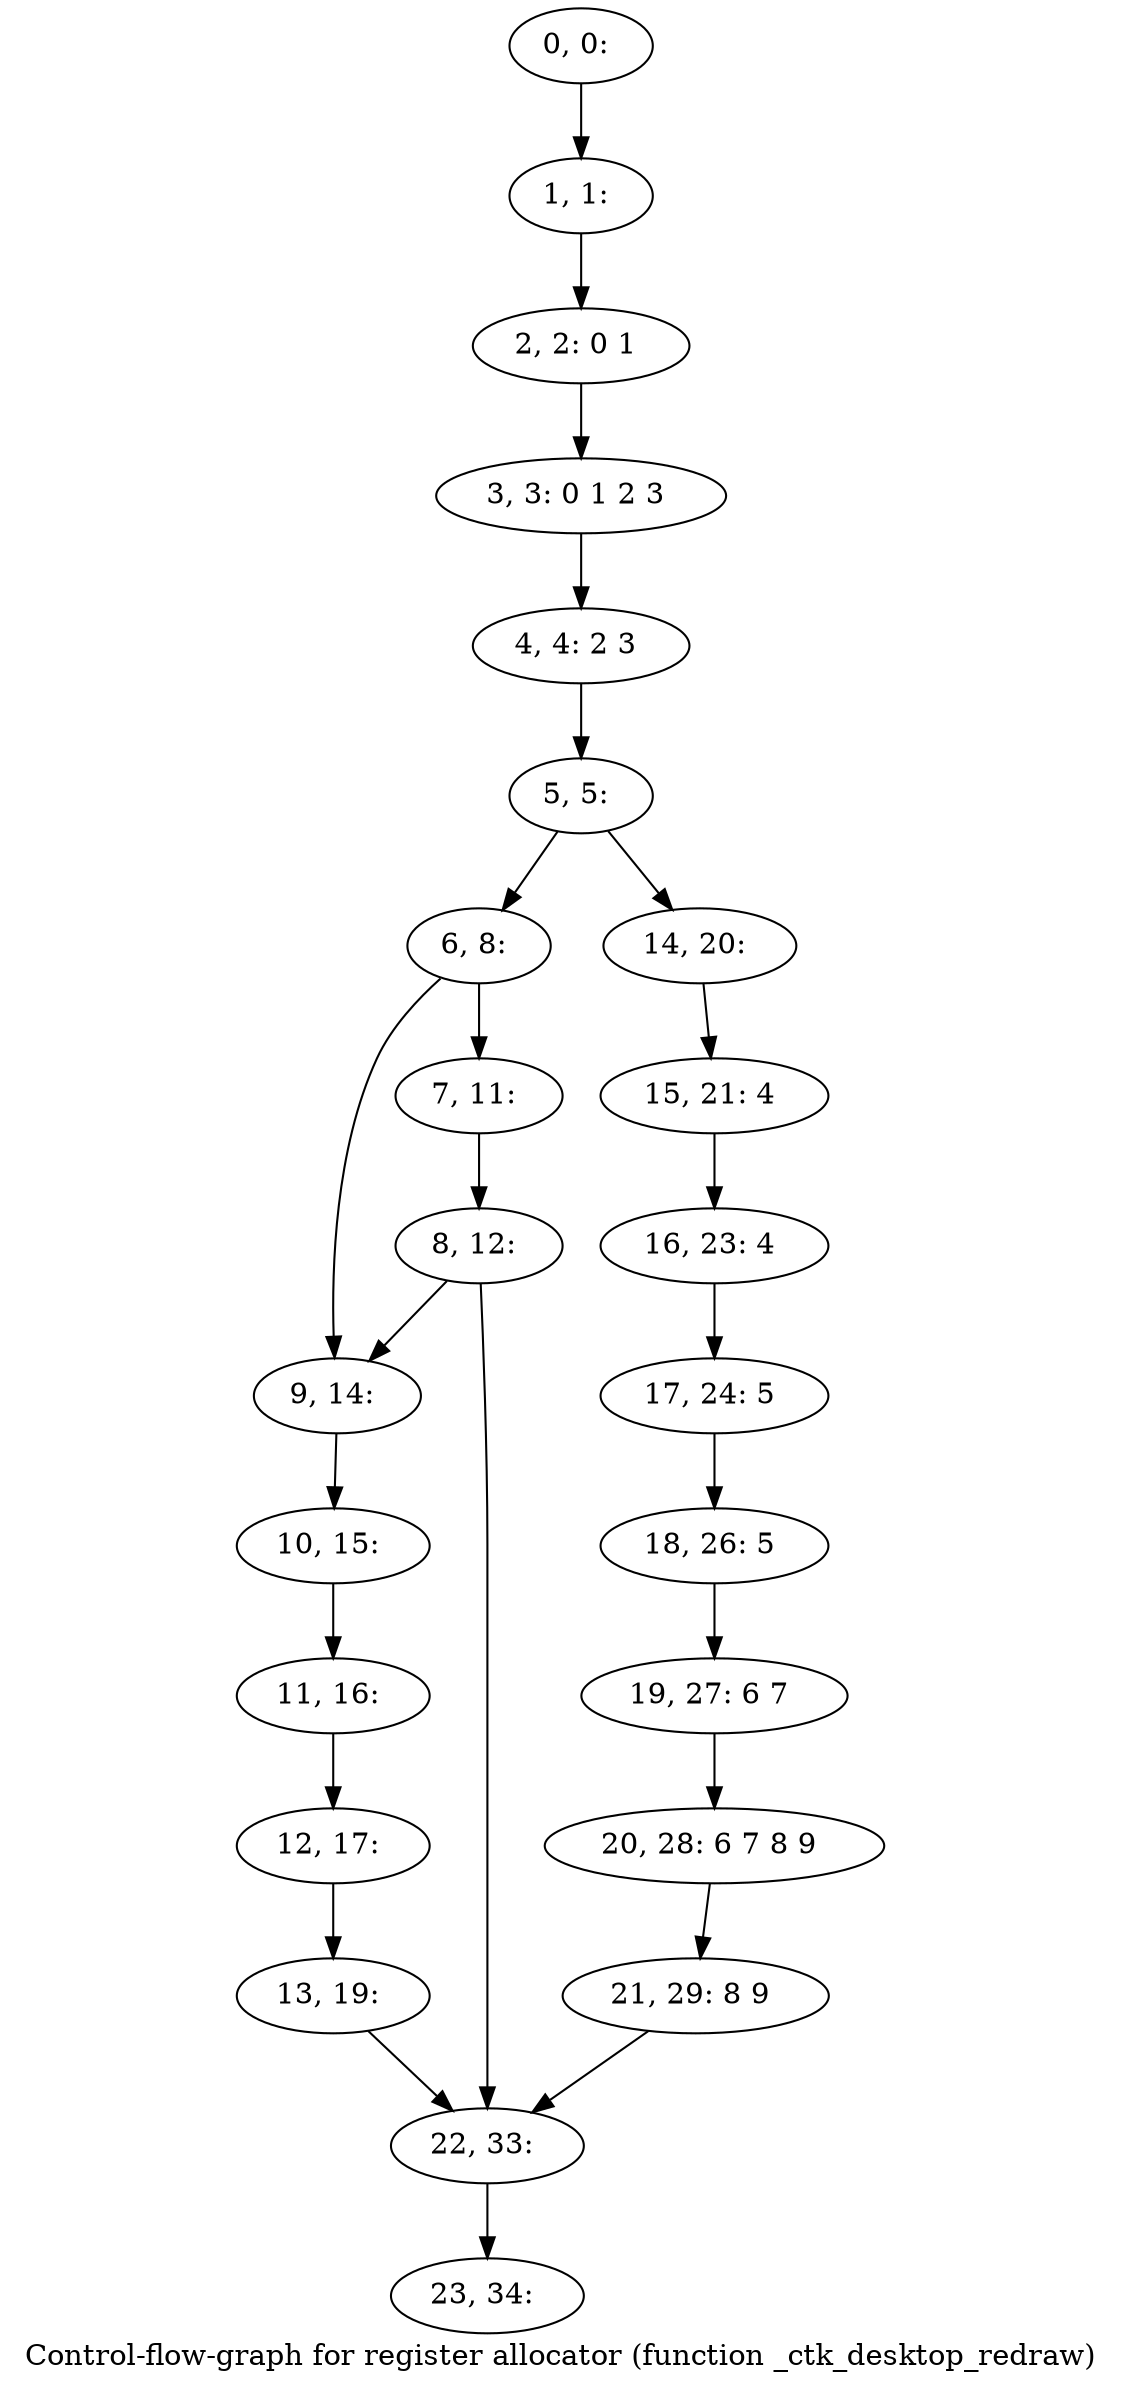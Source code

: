 digraph G {
graph [label="Control-flow-graph for register allocator (function _ctk_desktop_redraw)"]
0[label="0, 0: "];
1[label="1, 1: "];
2[label="2, 2: 0 1 "];
3[label="3, 3: 0 1 2 3 "];
4[label="4, 4: 2 3 "];
5[label="5, 5: "];
6[label="6, 8: "];
7[label="7, 11: "];
8[label="8, 12: "];
9[label="9, 14: "];
10[label="10, 15: "];
11[label="11, 16: "];
12[label="12, 17: "];
13[label="13, 19: "];
14[label="14, 20: "];
15[label="15, 21: 4 "];
16[label="16, 23: 4 "];
17[label="17, 24: 5 "];
18[label="18, 26: 5 "];
19[label="19, 27: 6 7 "];
20[label="20, 28: 6 7 8 9 "];
21[label="21, 29: 8 9 "];
22[label="22, 33: "];
23[label="23, 34: "];
0->1 ;
1->2 ;
2->3 ;
3->4 ;
4->5 ;
5->6 ;
5->14 ;
6->7 ;
6->9 ;
7->8 ;
8->9 ;
8->22 ;
9->10 ;
10->11 ;
11->12 ;
12->13 ;
13->22 ;
14->15 ;
15->16 ;
16->17 ;
17->18 ;
18->19 ;
19->20 ;
20->21 ;
21->22 ;
22->23 ;
}

